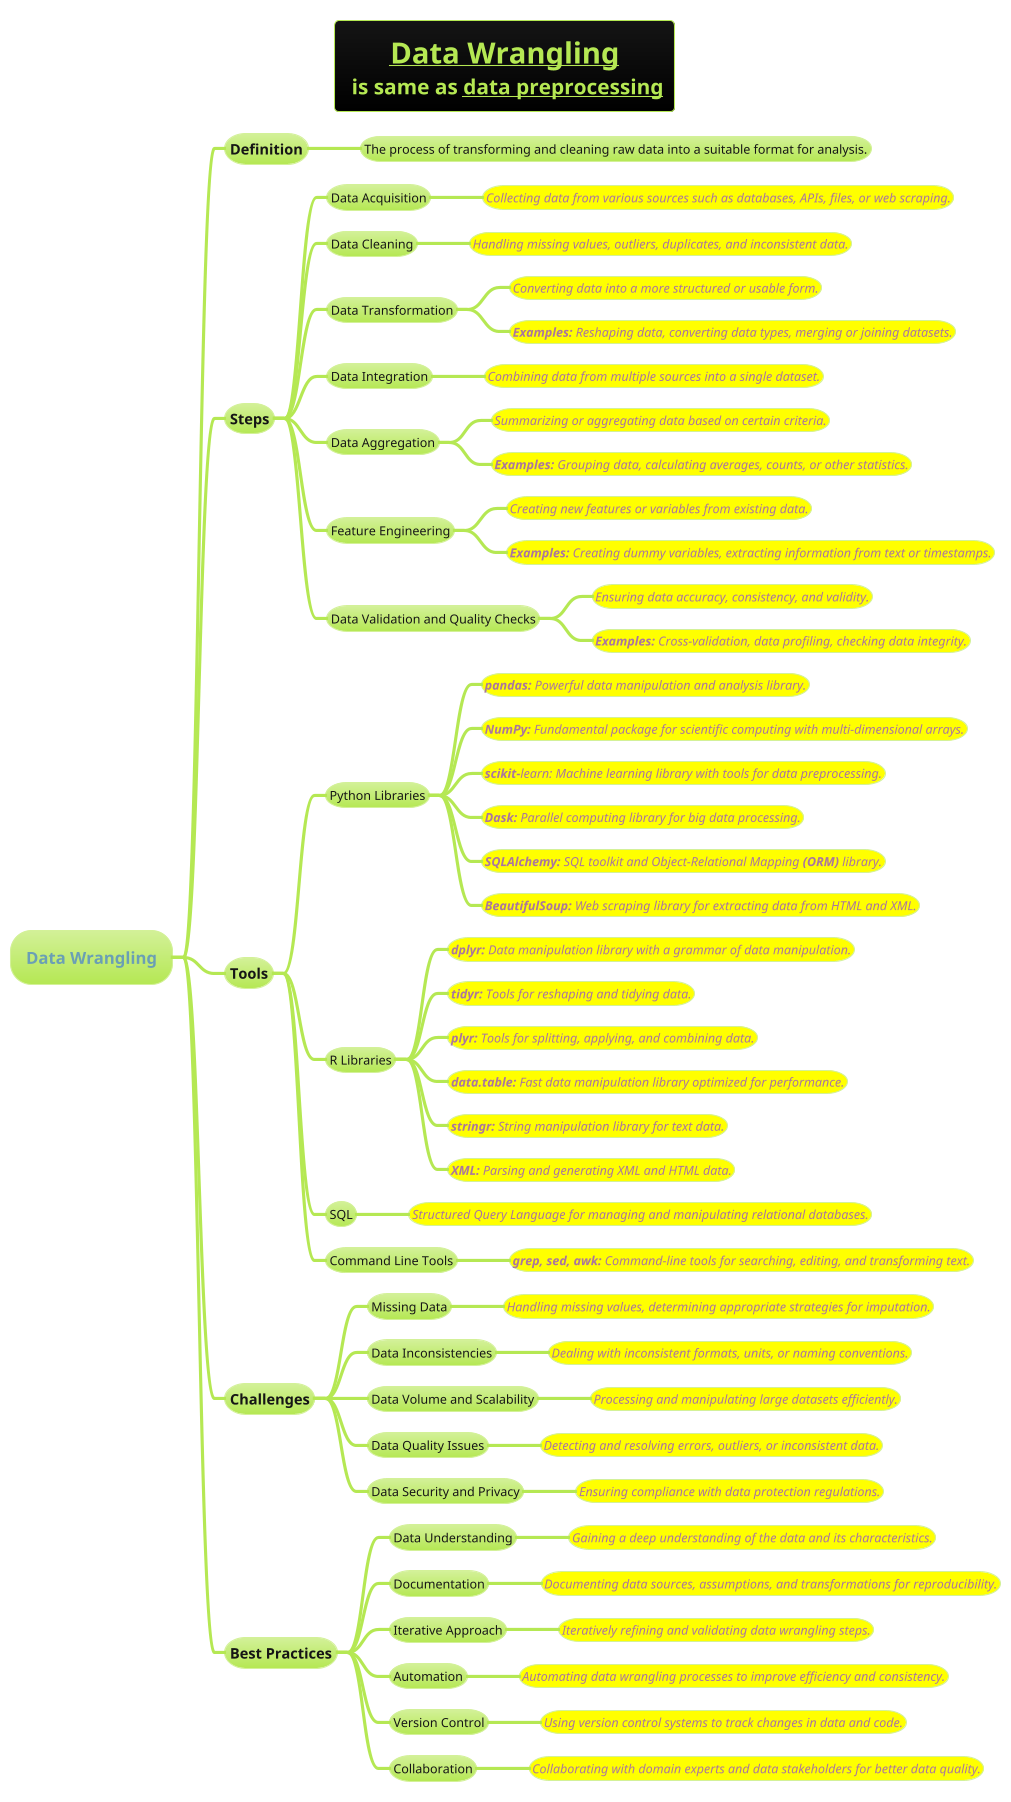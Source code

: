 @startmindmap
title =__Data Wrangling__\n is same as __data preprocessing__
!theme hacker

* Data Wrangling

** Definition
*** The process of transforming and cleaning raw data into a suitable format for analysis.

** Steps

*** Data Acquisition
****[#yellow] ====<size:12>Collecting data from various sources such as databases, APIs, files, or web scraping.

*** Data Cleaning
****[#yellow] ====<size:12>Handling missing values, outliers, duplicates, and inconsistent data.

*** Data Transformation
****[#yellow] ====<size:12>Converting data into a more structured or usable form.
****[#yellow] ====<size:12>**Examples:** Reshaping data, converting data types, merging or joining datasets.

*** Data Integration
****[#yellow] ====<size:12>Combining data from multiple sources into a single dataset.

*** Data Aggregation
****[#yellow] ====<size:12>Summarizing or aggregating data based on certain criteria.
****[#yellow] ====<size:12>**Examples:** Grouping data, calculating averages, counts, or other statistics.

*** Feature Engineering
****[#yellow] ====<size:12>Creating new features or variables from existing data.
****[#yellow] ====<size:12>**Examples:** Creating dummy variables, extracting information from text or timestamps.

*** Data Validation and Quality Checks
****[#yellow] ====<size:12>Ensuring data accuracy, consistency, and validity.
****[#yellow] ====<size:12>**Examples:** Cross-validation, data profiling, checking data integrity.

** Tools

*** Python Libraries
****[#yellow] ====<size:12>**pandas:** Powerful data manipulation and analysis library.
****[#yellow] ====<size:12>**NumPy:** Fundamental package for scientific computing with multi-dimensional arrays.
****[#yellow] ====<size:12>**scikit-**learn: Machine learning library with tools for data preprocessing.
****[#yellow] ====<size:12>**Dask:** Parallel computing library for big data processing.
****[#yellow] ====<size:12>**SQLAlchemy:** SQL toolkit and Object-Relational Mapping **(ORM)** library.
****[#yellow] ====<size:12>**BeautifulSoup:** Web scraping library for extracting data from HTML and XML.

*** R Libraries
****[#yellow] ====<size:12>**dplyr:** Data manipulation library with a grammar of data manipulation.
****[#yellow] ====<size:12>**tidyr:** Tools for reshaping and tidying data.
****[#yellow] ====<size:12>**plyr:** Tools for splitting, applying, and combining data.
****[#yellow] ====<size:12>**data.table:** Fast data manipulation library optimized for performance.
****[#yellow] ====<size:12>**stringr:** String manipulation library for text data.
****[#yellow] ====<size:12>**XML:** Parsing and generating XML and HTML data.

*** SQL
****[#yellow] ====<size:12>Structured Query Language for managing and manipulating relational databases.

*** Command Line Tools
****[#yellow] ====<size:12>**grep, sed, awk:** Command-line tools for searching, editing, and transforming text.

** Challenges

*** Missing Data
****[#yellow] ====<size:12>Handling missing values, determining appropriate strategies for imputation.

*** Data Inconsistencies
****[#yellow] ====<size:12>Dealing with inconsistent formats, units, or naming conventions.

*** Data Volume and Scalability
****[#yellow] ====<size:12>Processing and manipulating large datasets efficiently.

*** Data Quality Issues
****[#yellow] ====<size:12>Detecting and resolving errors, outliers, or inconsistent data.

*** Data Security and Privacy
****[#yellow] ====<size:12>Ensuring compliance with data protection regulations.

** Best Practices

*** Data Understanding
****[#yellow] ====<size:12>Gaining a deep understanding of the data and its characteristics.

*** Documentation
****[#yellow] ====<size:12>Documenting data sources, assumptions, and transformations for reproducibility.

*** Iterative Approach
****[#yellow] ====<size:12>Iteratively refining and validating data wrangling steps.

*** Automation
****[#yellow] ====<size:12>Automating data wrangling processes to improve efficiency and consistency.

*** Version Control
****[#yellow] ====<size:12>Using version control systems to track changes in data and code.

*** Collaboration
****[#yellow] ====<size:12>Collaborating with domain experts and data stakeholders for better data quality.

@endmindmap
